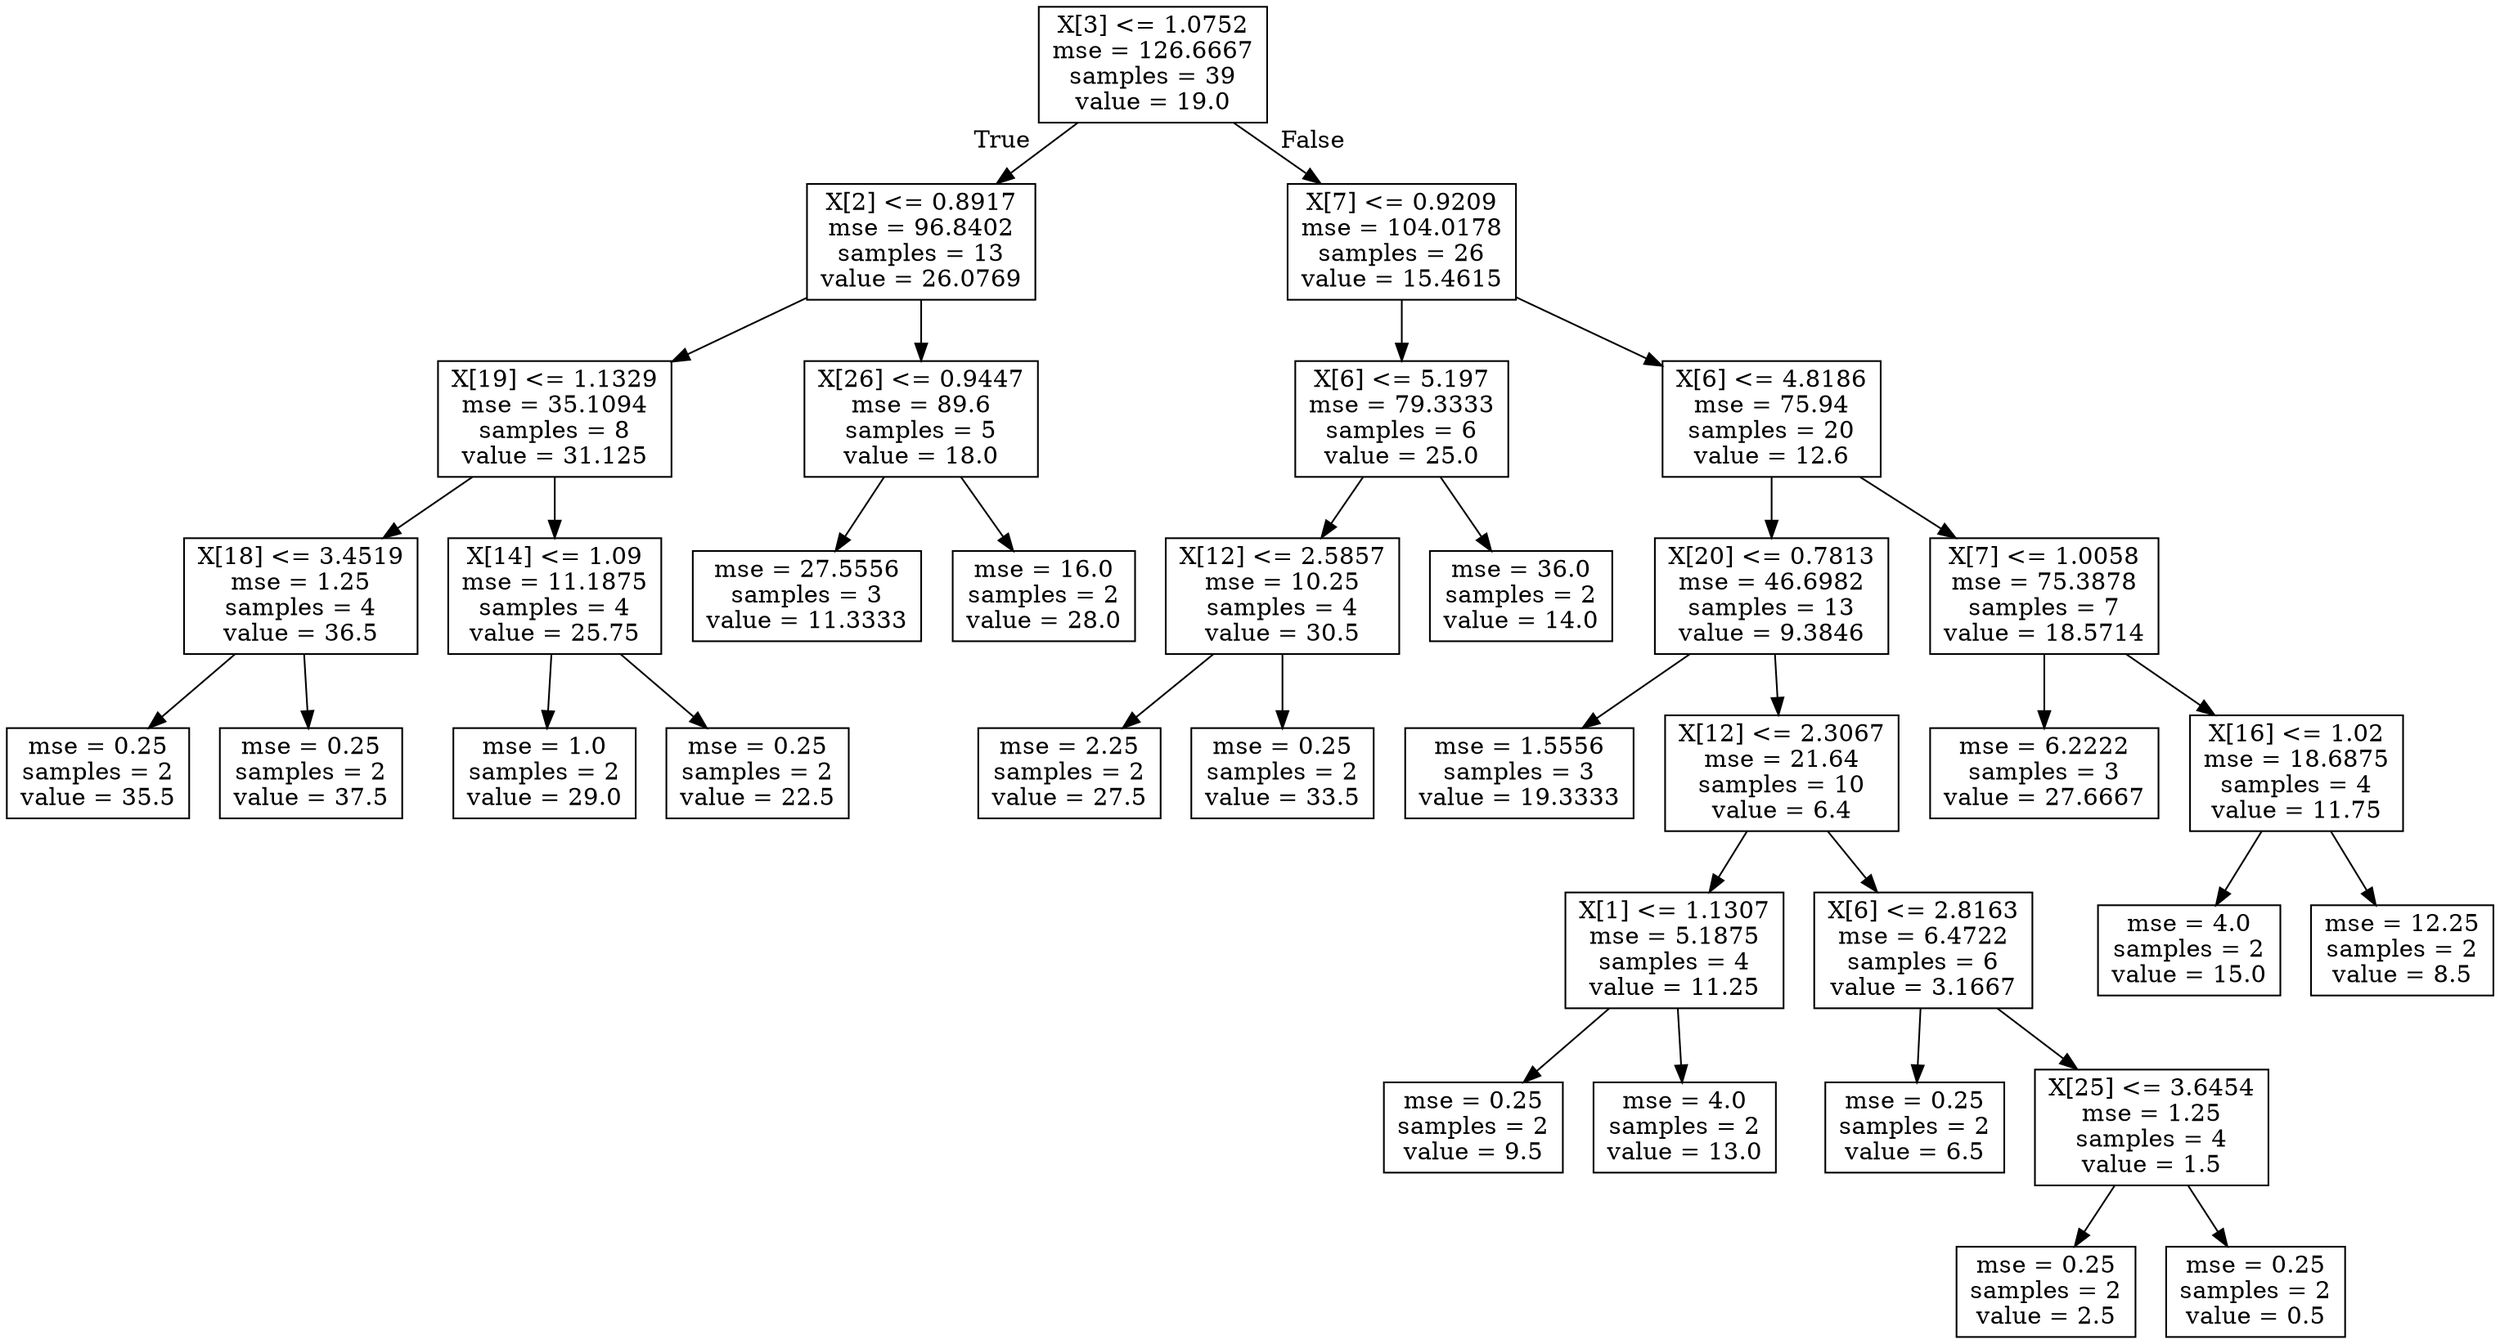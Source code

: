 digraph Tree {
node [shape=box] ;
0 [label="X[3] <= 1.0752\nmse = 126.6667\nsamples = 39\nvalue = 19.0"] ;
1 [label="X[2] <= 0.8917\nmse = 96.8402\nsamples = 13\nvalue = 26.0769"] ;
0 -> 1 [labeldistance=2.5, labelangle=45, headlabel="True"] ;
2 [label="X[19] <= 1.1329\nmse = 35.1094\nsamples = 8\nvalue = 31.125"] ;
1 -> 2 ;
3 [label="X[18] <= 3.4519\nmse = 1.25\nsamples = 4\nvalue = 36.5"] ;
2 -> 3 ;
4 [label="mse = 0.25\nsamples = 2\nvalue = 35.5"] ;
3 -> 4 ;
5 [label="mse = 0.25\nsamples = 2\nvalue = 37.5"] ;
3 -> 5 ;
6 [label="X[14] <= 1.09\nmse = 11.1875\nsamples = 4\nvalue = 25.75"] ;
2 -> 6 ;
7 [label="mse = 1.0\nsamples = 2\nvalue = 29.0"] ;
6 -> 7 ;
8 [label="mse = 0.25\nsamples = 2\nvalue = 22.5"] ;
6 -> 8 ;
9 [label="X[26] <= 0.9447\nmse = 89.6\nsamples = 5\nvalue = 18.0"] ;
1 -> 9 ;
10 [label="mse = 27.5556\nsamples = 3\nvalue = 11.3333"] ;
9 -> 10 ;
11 [label="mse = 16.0\nsamples = 2\nvalue = 28.0"] ;
9 -> 11 ;
12 [label="X[7] <= 0.9209\nmse = 104.0178\nsamples = 26\nvalue = 15.4615"] ;
0 -> 12 [labeldistance=2.5, labelangle=-45, headlabel="False"] ;
13 [label="X[6] <= 5.197\nmse = 79.3333\nsamples = 6\nvalue = 25.0"] ;
12 -> 13 ;
14 [label="X[12] <= 2.5857\nmse = 10.25\nsamples = 4\nvalue = 30.5"] ;
13 -> 14 ;
15 [label="mse = 2.25\nsamples = 2\nvalue = 27.5"] ;
14 -> 15 ;
16 [label="mse = 0.25\nsamples = 2\nvalue = 33.5"] ;
14 -> 16 ;
17 [label="mse = 36.0\nsamples = 2\nvalue = 14.0"] ;
13 -> 17 ;
18 [label="X[6] <= 4.8186\nmse = 75.94\nsamples = 20\nvalue = 12.6"] ;
12 -> 18 ;
19 [label="X[20] <= 0.7813\nmse = 46.6982\nsamples = 13\nvalue = 9.3846"] ;
18 -> 19 ;
20 [label="mse = 1.5556\nsamples = 3\nvalue = 19.3333"] ;
19 -> 20 ;
21 [label="X[12] <= 2.3067\nmse = 21.64\nsamples = 10\nvalue = 6.4"] ;
19 -> 21 ;
22 [label="X[1] <= 1.1307\nmse = 5.1875\nsamples = 4\nvalue = 11.25"] ;
21 -> 22 ;
23 [label="mse = 0.25\nsamples = 2\nvalue = 9.5"] ;
22 -> 23 ;
24 [label="mse = 4.0\nsamples = 2\nvalue = 13.0"] ;
22 -> 24 ;
25 [label="X[6] <= 2.8163\nmse = 6.4722\nsamples = 6\nvalue = 3.1667"] ;
21 -> 25 ;
26 [label="mse = 0.25\nsamples = 2\nvalue = 6.5"] ;
25 -> 26 ;
27 [label="X[25] <= 3.6454\nmse = 1.25\nsamples = 4\nvalue = 1.5"] ;
25 -> 27 ;
28 [label="mse = 0.25\nsamples = 2\nvalue = 2.5"] ;
27 -> 28 ;
29 [label="mse = 0.25\nsamples = 2\nvalue = 0.5"] ;
27 -> 29 ;
30 [label="X[7] <= 1.0058\nmse = 75.3878\nsamples = 7\nvalue = 18.5714"] ;
18 -> 30 ;
31 [label="mse = 6.2222\nsamples = 3\nvalue = 27.6667"] ;
30 -> 31 ;
32 [label="X[16] <= 1.02\nmse = 18.6875\nsamples = 4\nvalue = 11.75"] ;
30 -> 32 ;
33 [label="mse = 4.0\nsamples = 2\nvalue = 15.0"] ;
32 -> 33 ;
34 [label="mse = 12.25\nsamples = 2\nvalue = 8.5"] ;
32 -> 34 ;
}